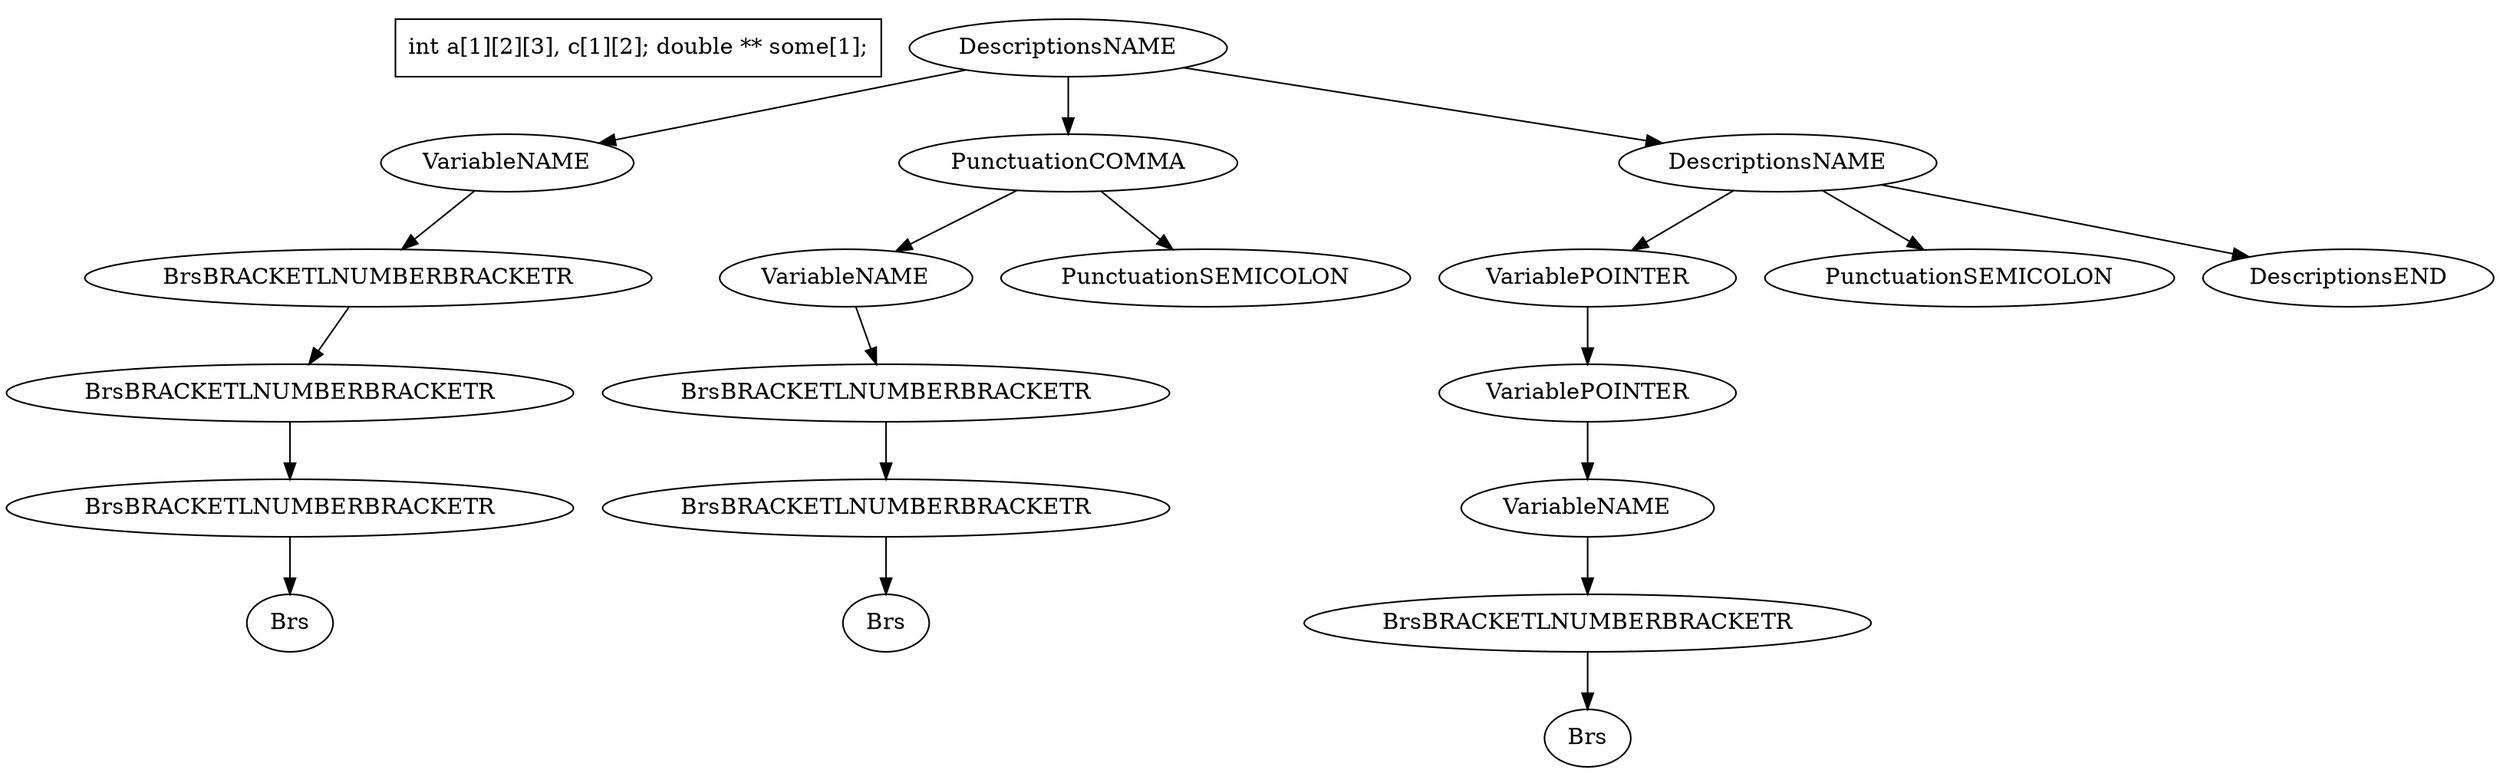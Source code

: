 digraph G { 
	subgraph clusterHeader {
		margin=0
		style="invis"
		HEADER [shape="box" label="int a[1][2][3], c[1][2]; double ** some[1];"];
	}	1->2;
	2->3;
	3->4;
	4->5;
	5->6;
	1->7;
	7->8;
	8->9;
	9->10;
	10->11;
	7->12;
	1->13;
	13->14;
	14->15;
	15->16;
	16->17;
	17->18;
	13->19;
	13->20;
	1[label=DescriptionsNAME];
	2[label=VariableNAME];
	3[label=BrsBRACKETLNUMBERBRACKETR];
	4[label=BrsBRACKETLNUMBERBRACKETR];
	5[label=BrsBRACKETLNUMBERBRACKETR];
	6[label=Brs];
	7[label=PunctuationCOMMA];
	8[label=VariableNAME];
	9[label=BrsBRACKETLNUMBERBRACKETR];
	10[label=BrsBRACKETLNUMBERBRACKETR];
	11[label=Brs];
	12[label=PunctuationSEMICOLON];
	13[label=DescriptionsNAME];
	14[label=VariablePOINTER];
	15[label=VariablePOINTER];
	16[label=VariableNAME];
	17[label=BrsBRACKETLNUMBERBRACKETR];
	18[label=Brs];
	19[label=PunctuationSEMICOLON];
	20[label=DescriptionsEND];
}